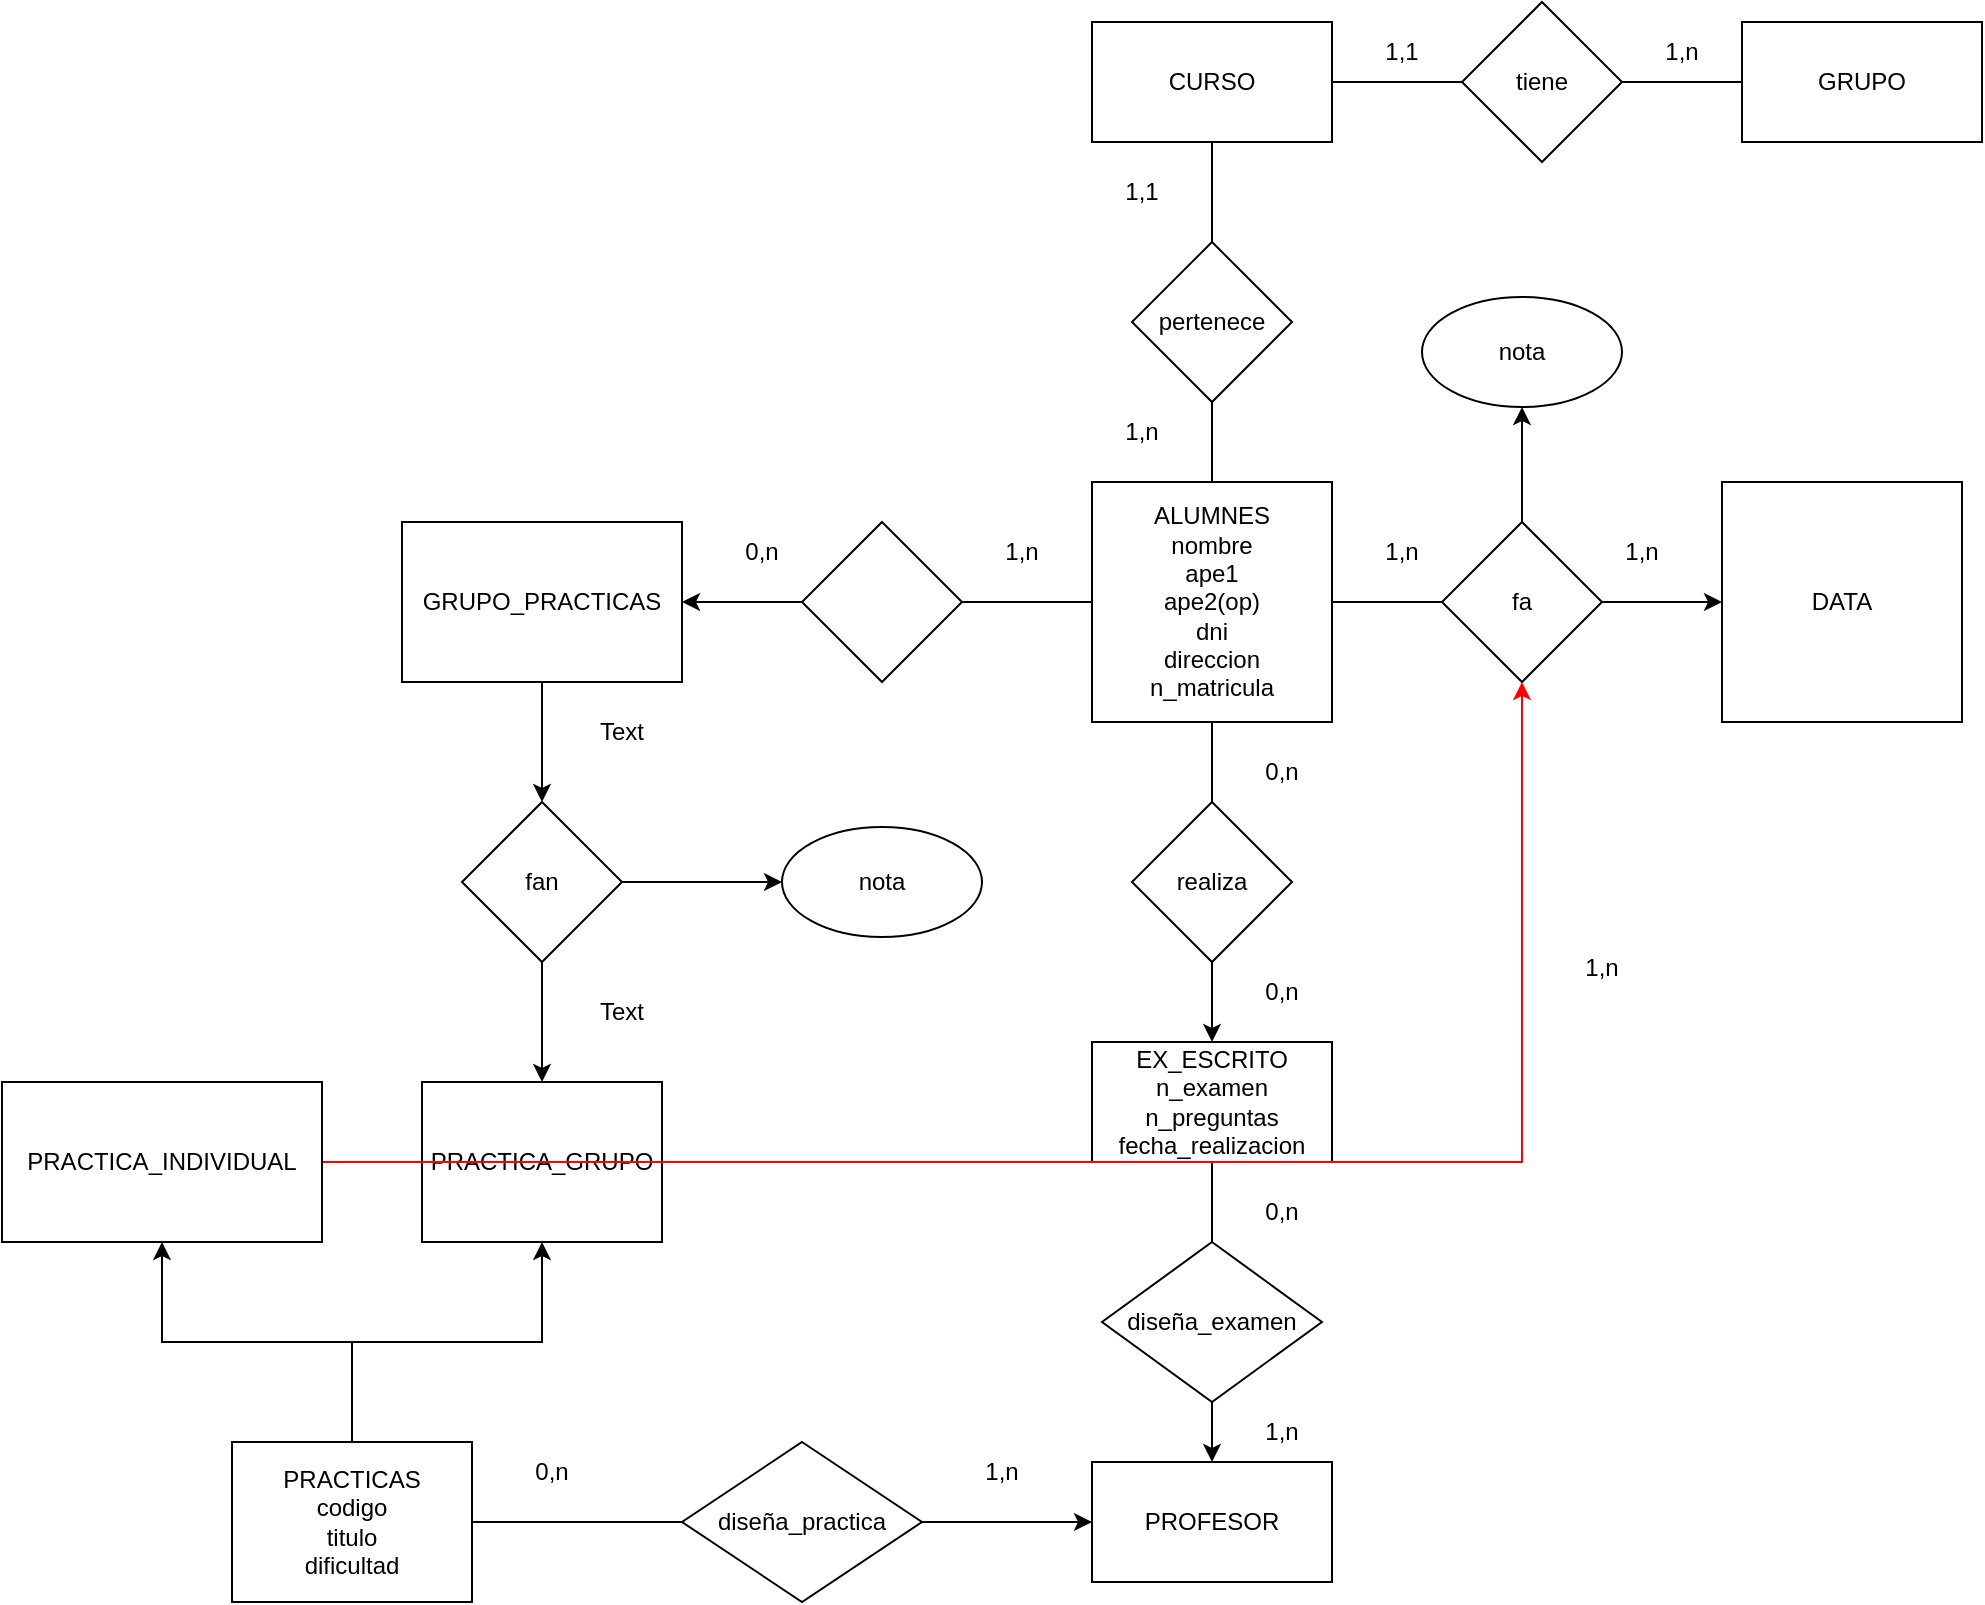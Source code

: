 <mxfile version="20.6.2" type="device"><diagram id="R2lEEEUBdFMjLlhIrx00" name="Page-1"><mxGraphModel dx="1851" dy="1164" grid="1" gridSize="10" guides="1" tooltips="1" connect="1" arrows="1" fold="1" page="1" pageScale="1" pageWidth="850" pageHeight="1100" math="0" shadow="0" extFonts="Permanent Marker^https://fonts.googleapis.com/css?family=Permanent+Marker"><root><mxCell id="0"/><mxCell id="1" parent="0"/><mxCell id="Wxd6TbOTFjZyD73ob4ai-2" value="" style="edgeStyle=orthogonalEdgeStyle;rounded=0;orthogonalLoop=1;jettySize=auto;html=1;" edge="1" parent="1" source="SgxwjTs0Olji9ar6qyPI-1" target="Wxd6TbOTFjZyD73ob4ai-1"><mxGeometry relative="1" as="geometry"/></mxCell><mxCell id="Wxd6TbOTFjZyD73ob4ai-31" style="edgeStyle=orthogonalEdgeStyle;rounded=0;orthogonalLoop=1;jettySize=auto;html=1;startArrow=none;" edge="1" parent="1" source="Wxd6TbOTFjZyD73ob4ai-32" target="Wxd6TbOTFjZyD73ob4ai-30"><mxGeometry relative="1" as="geometry"/></mxCell><mxCell id="Wxd6TbOTFjZyD73ob4ai-43" style="edgeStyle=orthogonalEdgeStyle;rounded=0;orthogonalLoop=1;jettySize=auto;html=1;startArrow=none;" edge="1" parent="1" source="Wxd6TbOTFjZyD73ob4ai-44" target="Wxd6TbOTFjZyD73ob4ai-42"><mxGeometry relative="1" as="geometry"/></mxCell><mxCell id="SgxwjTs0Olji9ar6qyPI-1" value="ALUMNES&lt;br&gt;nombre&lt;br&gt;ape1&lt;br&gt;ape2(op)&lt;br&gt;dni&lt;br&gt;direccion&lt;br&gt;n_matricula" style="rounded=0;whiteSpace=wrap;html=1;" parent="1" vertex="1"><mxGeometry x="365" y="320" width="120" height="120" as="geometry"/></mxCell><mxCell id="SgxwjTs0Olji9ar6qyPI-2" value="CURSO" style="rounded=0;whiteSpace=wrap;html=1;" parent="1" vertex="1"><mxGeometry x="365" y="90" width="120" height="60" as="geometry"/></mxCell><mxCell id="SgxwjTs0Olji9ar6qyPI-4" value="GRUPO" style="rounded=0;whiteSpace=wrap;html=1;" parent="1" vertex="1"><mxGeometry x="690" y="90" width="120" height="60" as="geometry"/></mxCell><mxCell id="SgxwjTs0Olji9ar6qyPI-5" value="" style="endArrow=none;html=1;rounded=0;entryX=0.5;entryY=1;entryDx=0;entryDy=0;exitX=0.5;exitY=0;exitDx=0;exitDy=0;startArrow=none;" parent="1" source="SgxwjTs0Olji9ar6qyPI-9" target="SgxwjTs0Olji9ar6qyPI-2" edge="1"><mxGeometry width="50" height="50" relative="1" as="geometry"><mxPoint x="400" y="450" as="sourcePoint"/><mxPoint x="450" y="390" as="targetPoint"/></mxGeometry></mxCell><mxCell id="SgxwjTs0Olji9ar6qyPI-6" value="" style="endArrow=none;html=1;rounded=0;entryX=0;entryY=0.5;entryDx=0;entryDy=0;exitX=1;exitY=0.5;exitDx=0;exitDy=0;startArrow=none;" parent="1" source="SgxwjTs0Olji9ar6qyPI-7" target="SgxwjTs0Olji9ar6qyPI-4" edge="1"><mxGeometry width="50" height="50" relative="1" as="geometry"><mxPoint x="400" y="440" as="sourcePoint"/><mxPoint x="450" y="390" as="targetPoint"/></mxGeometry></mxCell><mxCell id="SgxwjTs0Olji9ar6qyPI-7" value="tiene" style="rhombus;whiteSpace=wrap;html=1;" parent="1" vertex="1"><mxGeometry x="550" y="80" width="80" height="80" as="geometry"/></mxCell><mxCell id="SgxwjTs0Olji9ar6qyPI-8" value="" style="endArrow=none;html=1;rounded=0;entryX=0;entryY=0.5;entryDx=0;entryDy=0;exitX=1;exitY=0.5;exitDx=0;exitDy=0;" parent="1" source="SgxwjTs0Olji9ar6qyPI-2" target="SgxwjTs0Olji9ar6qyPI-7" edge="1"><mxGeometry width="50" height="50" relative="1" as="geometry"><mxPoint x="485" y="120" as="sourcePoint"/><mxPoint x="690" y="120" as="targetPoint"/></mxGeometry></mxCell><mxCell id="SgxwjTs0Olji9ar6qyPI-9" value="pertenece" style="rhombus;whiteSpace=wrap;html=1;" parent="1" vertex="1"><mxGeometry x="385" y="200" width="80" height="80" as="geometry"/></mxCell><mxCell id="SgxwjTs0Olji9ar6qyPI-10" value="" style="endArrow=none;html=1;rounded=0;entryX=0.5;entryY=1;entryDx=0;entryDy=0;exitX=0.5;exitY=0;exitDx=0;exitDy=0;" parent="1" source="SgxwjTs0Olji9ar6qyPI-1" target="SgxwjTs0Olji9ar6qyPI-9" edge="1"><mxGeometry width="50" height="50" relative="1" as="geometry"><mxPoint x="425" y="300.0" as="sourcePoint"/><mxPoint x="425" y="150" as="targetPoint"/></mxGeometry></mxCell><mxCell id="SgxwjTs0Olji9ar6qyPI-11" value="1,n" style="text;html=1;strokeColor=none;fillColor=none;align=center;verticalAlign=middle;whiteSpace=wrap;rounded=0;" parent="1" vertex="1"><mxGeometry x="360" y="280" width="60" height="30" as="geometry"/></mxCell><mxCell id="SgxwjTs0Olji9ar6qyPI-12" value="1,1" style="text;html=1;strokeColor=none;fillColor=none;align=center;verticalAlign=middle;whiteSpace=wrap;rounded=0;" parent="1" vertex="1"><mxGeometry x="360" y="160" width="60" height="30" as="geometry"/></mxCell><mxCell id="SgxwjTs0Olji9ar6qyPI-13" value="1,1" style="text;html=1;strokeColor=none;fillColor=none;align=center;verticalAlign=middle;whiteSpace=wrap;rounded=0;" parent="1" vertex="1"><mxGeometry x="490" y="90" width="60" height="30" as="geometry"/></mxCell><mxCell id="SgxwjTs0Olji9ar6qyPI-14" value="1,n" style="text;html=1;strokeColor=none;fillColor=none;align=center;verticalAlign=middle;whiteSpace=wrap;rounded=0;" parent="1" vertex="1"><mxGeometry x="630" y="90" width="60" height="30" as="geometry"/></mxCell><mxCell id="Wxd6TbOTFjZyD73ob4ai-6" value="" style="edgeStyle=orthogonalEdgeStyle;rounded=0;orthogonalLoop=1;jettySize=auto;html=1;entryX=0.5;entryY=0;entryDx=0;entryDy=0;" edge="1" parent="1" source="Wxd6TbOTFjZyD73ob4ai-1" target="Wxd6TbOTFjZyD73ob4ai-66"><mxGeometry relative="1" as="geometry"><mxPoint x="340" y="770" as="targetPoint"/></mxGeometry></mxCell><mxCell id="Wxd6TbOTFjZyD73ob4ai-1" value="EX_ESCRITO&lt;br&gt;n_examen&lt;br&gt;n_preguntas&lt;br&gt;fecha_realizacion" style="whiteSpace=wrap;html=1;rounded=0;" vertex="1" parent="1"><mxGeometry x="365" y="600" width="120" height="60" as="geometry"/></mxCell><mxCell id="Wxd6TbOTFjZyD73ob4ai-7" value="diseña_examen" style="rhombus;whiteSpace=wrap;html=1;" vertex="1" parent="1"><mxGeometry x="370" y="700" width="110" height="80" as="geometry"/></mxCell><mxCell id="Wxd6TbOTFjZyD73ob4ai-8" value="realiza" style="rhombus;whiteSpace=wrap;html=1;" vertex="1" parent="1"><mxGeometry x="385" y="480" width="80" height="80" as="geometry"/></mxCell><mxCell id="Wxd6TbOTFjZyD73ob4ai-9" value="1,n" style="text;html=1;strokeColor=none;fillColor=none;align=center;verticalAlign=middle;whiteSpace=wrap;rounded=0;" vertex="1" parent="1"><mxGeometry x="430" y="780" width="60" height="30" as="geometry"/></mxCell><mxCell id="Wxd6TbOTFjZyD73ob4ai-10" value="0,n" style="text;html=1;strokeColor=none;fillColor=none;align=center;verticalAlign=middle;whiteSpace=wrap;rounded=0;" vertex="1" parent="1"><mxGeometry x="430" y="670" width="60" height="30" as="geometry"/></mxCell><mxCell id="Wxd6TbOTFjZyD73ob4ai-11" value="0,n" style="text;html=1;strokeColor=none;fillColor=none;align=center;verticalAlign=middle;whiteSpace=wrap;rounded=0;" vertex="1" parent="1"><mxGeometry x="430" y="450" width="60" height="30" as="geometry"/></mxCell><mxCell id="Wxd6TbOTFjZyD73ob4ai-12" value="0,n" style="text;html=1;strokeColor=none;fillColor=none;align=center;verticalAlign=middle;whiteSpace=wrap;rounded=0;" vertex="1" parent="1"><mxGeometry x="430" y="560" width="60" height="30" as="geometry"/></mxCell><mxCell id="Wxd6TbOTFjZyD73ob4ai-71" style="edgeStyle=orthogonalEdgeStyle;rounded=0;orthogonalLoop=1;jettySize=auto;html=1;entryX=0.5;entryY=0;entryDx=0;entryDy=0;" edge="1" parent="1" source="Wxd6TbOTFjZyD73ob4ai-30" target="Wxd6TbOTFjZyD73ob4ai-59"><mxGeometry relative="1" as="geometry"/></mxCell><mxCell id="Wxd6TbOTFjZyD73ob4ai-30" value="GRUPO_PRACTICAS" style="rounded=0;whiteSpace=wrap;html=1;" vertex="1" parent="1"><mxGeometry x="20" y="340" width="140" height="80" as="geometry"/></mxCell><mxCell id="Wxd6TbOTFjZyD73ob4ai-32" value="" style="rhombus;whiteSpace=wrap;html=1;" vertex="1" parent="1"><mxGeometry x="220" y="340" width="80" height="80" as="geometry"/></mxCell><mxCell id="Wxd6TbOTFjZyD73ob4ai-33" value="" style="edgeStyle=orthogonalEdgeStyle;rounded=0;orthogonalLoop=1;jettySize=auto;html=1;endArrow=none;" edge="1" parent="1" source="SgxwjTs0Olji9ar6qyPI-1" target="Wxd6TbOTFjZyD73ob4ai-32"><mxGeometry relative="1" as="geometry"><mxPoint x="365" y="380.0" as="sourcePoint"/><mxPoint x="160" y="380.0" as="targetPoint"/></mxGeometry></mxCell><mxCell id="Wxd6TbOTFjZyD73ob4ai-39" value="0,n" style="text;html=1;strokeColor=none;fillColor=none;align=center;verticalAlign=middle;whiteSpace=wrap;rounded=0;" vertex="1" parent="1"><mxGeometry x="170" y="340" width="60" height="30" as="geometry"/></mxCell><mxCell id="Wxd6TbOTFjZyD73ob4ai-40" value="1,n" style="text;html=1;strokeColor=none;fillColor=none;align=center;verticalAlign=middle;whiteSpace=wrap;rounded=0;" vertex="1" parent="1"><mxGeometry x="300" y="340" width="60" height="30" as="geometry"/></mxCell><mxCell id="Wxd6TbOTFjZyD73ob4ai-42" value="DATA" style="rounded=0;whiteSpace=wrap;html=1;" vertex="1" parent="1"><mxGeometry x="680" y="320" width="120" height="120" as="geometry"/></mxCell><mxCell id="Wxd6TbOTFjZyD73ob4ai-50" value="" style="edgeStyle=orthogonalEdgeStyle;rounded=0;orthogonalLoop=1;jettySize=auto;html=1;" edge="1" parent="1" source="Wxd6TbOTFjZyD73ob4ai-44" target="Wxd6TbOTFjZyD73ob4ai-49"><mxGeometry relative="1" as="geometry"/></mxCell><mxCell id="Wxd6TbOTFjZyD73ob4ai-44" value="fa" style="rhombus;whiteSpace=wrap;html=1;" vertex="1" parent="1"><mxGeometry x="540" y="340" width="80" height="80" as="geometry"/></mxCell><mxCell id="Wxd6TbOTFjZyD73ob4ai-45" value="" style="edgeStyle=orthogonalEdgeStyle;rounded=0;orthogonalLoop=1;jettySize=auto;html=1;endArrow=none;" edge="1" parent="1" source="SgxwjTs0Olji9ar6qyPI-1" target="Wxd6TbOTFjZyD73ob4ai-44"><mxGeometry relative="1" as="geometry"><mxPoint x="485" y="380" as="sourcePoint"/><mxPoint x="650" y="380" as="targetPoint"/></mxGeometry></mxCell><mxCell id="Wxd6TbOTFjZyD73ob4ai-46" value="1,n" style="text;html=1;strokeColor=none;fillColor=none;align=center;verticalAlign=middle;whiteSpace=wrap;rounded=0;" vertex="1" parent="1"><mxGeometry x="610" y="340" width="60" height="30" as="geometry"/></mxCell><mxCell id="Wxd6TbOTFjZyD73ob4ai-47" value="1,n" style="text;html=1;strokeColor=none;fillColor=none;align=center;verticalAlign=middle;whiteSpace=wrap;rounded=0;" vertex="1" parent="1"><mxGeometry x="490" y="340" width="60" height="30" as="geometry"/></mxCell><mxCell id="Wxd6TbOTFjZyD73ob4ai-49" value="nota" style="ellipse;whiteSpace=wrap;html=1;" vertex="1" parent="1"><mxGeometry x="530" y="227.5" width="100" height="55" as="geometry"/></mxCell><mxCell id="Wxd6TbOTFjZyD73ob4ai-72" style="edgeStyle=orthogonalEdgeStyle;rounded=0;orthogonalLoop=1;jettySize=auto;html=1;entryX=0;entryY=0.5;entryDx=0;entryDy=0;" edge="1" parent="1" source="Wxd6TbOTFjZyD73ob4ai-59" target="Wxd6TbOTFjZyD73ob4ai-60"><mxGeometry relative="1" as="geometry"/></mxCell><mxCell id="Wxd6TbOTFjZyD73ob4ai-73" style="edgeStyle=orthogonalEdgeStyle;rounded=0;orthogonalLoop=1;jettySize=auto;html=1;entryX=0.5;entryY=0;entryDx=0;entryDy=0;" edge="1" parent="1" source="Wxd6TbOTFjZyD73ob4ai-59" target="Wxd6TbOTFjZyD73ob4ai-61"><mxGeometry relative="1" as="geometry"/></mxCell><mxCell id="Wxd6TbOTFjZyD73ob4ai-59" value="fan" style="rhombus;whiteSpace=wrap;html=1;" vertex="1" parent="1"><mxGeometry x="50" y="480" width="80" height="80" as="geometry"/></mxCell><mxCell id="Wxd6TbOTFjZyD73ob4ai-60" value="nota" style="ellipse;whiteSpace=wrap;html=1;" vertex="1" parent="1"><mxGeometry x="210" y="492.5" width="100" height="55" as="geometry"/></mxCell><mxCell id="Wxd6TbOTFjZyD73ob4ai-61" value="PRACTICA_GRUPO" style="rounded=0;whiteSpace=wrap;html=1;" vertex="1" parent="1"><mxGeometry x="30" y="620" width="120" height="80" as="geometry"/></mxCell><mxCell id="Wxd6TbOTFjZyD73ob4ai-82" style="edgeStyle=orthogonalEdgeStyle;rounded=0;orthogonalLoop=1;jettySize=auto;html=1;entryX=0.5;entryY=1;entryDx=0;entryDy=0;strokeColor=#FF0000;" edge="1" parent="1" source="Wxd6TbOTFjZyD73ob4ai-62" target="Wxd6TbOTFjZyD73ob4ai-44"><mxGeometry relative="1" as="geometry"/></mxCell><mxCell id="Wxd6TbOTFjZyD73ob4ai-62" value="PRACTICA_INDIVIDUAL" style="rounded=0;whiteSpace=wrap;html=1;" vertex="1" parent="1"><mxGeometry x="-180" y="620" width="160" height="80" as="geometry"/></mxCell><mxCell id="Wxd6TbOTFjZyD73ob4ai-64" style="edgeStyle=orthogonalEdgeStyle;rounded=0;orthogonalLoop=1;jettySize=auto;html=1;entryX=0;entryY=0.5;entryDx=0;entryDy=0;startArrow=none;" edge="1" parent="1" source="Wxd6TbOTFjZyD73ob4ai-67" target="Wxd6TbOTFjZyD73ob4ai-66"><mxGeometry relative="1" as="geometry"/></mxCell><mxCell id="Wxd6TbOTFjZyD73ob4ai-74" style="edgeStyle=orthogonalEdgeStyle;rounded=0;orthogonalLoop=1;jettySize=auto;html=1;entryX=0.5;entryY=1;entryDx=0;entryDy=0;" edge="1" parent="1" source="Wxd6TbOTFjZyD73ob4ai-65" target="Wxd6TbOTFjZyD73ob4ai-61"><mxGeometry relative="1" as="geometry"/></mxCell><mxCell id="Wxd6TbOTFjZyD73ob4ai-75" style="edgeStyle=orthogonalEdgeStyle;rounded=0;orthogonalLoop=1;jettySize=auto;html=1;entryX=0.5;entryY=1;entryDx=0;entryDy=0;" edge="1" parent="1" source="Wxd6TbOTFjZyD73ob4ai-65" target="Wxd6TbOTFjZyD73ob4ai-62"><mxGeometry relative="1" as="geometry"/></mxCell><mxCell id="Wxd6TbOTFjZyD73ob4ai-65" value="PRACTICAS&lt;br&gt;codigo&lt;br&gt;titulo&lt;br&gt;dificultad" style="rounded=0;whiteSpace=wrap;html=1;" vertex="1" parent="1"><mxGeometry x="-65" y="800" width="120" height="80" as="geometry"/></mxCell><mxCell id="Wxd6TbOTFjZyD73ob4ai-66" value="PROFESOR" style="whiteSpace=wrap;html=1;rounded=0;" vertex="1" parent="1"><mxGeometry x="365" y="810" width="120" height="60" as="geometry"/></mxCell><mxCell id="Wxd6TbOTFjZyD73ob4ai-67" value="diseña_practica" style="rhombus;whiteSpace=wrap;html=1;" vertex="1" parent="1"><mxGeometry x="160" y="800" width="120" height="80" as="geometry"/></mxCell><mxCell id="Wxd6TbOTFjZyD73ob4ai-68" value="" style="edgeStyle=orthogonalEdgeStyle;rounded=0;orthogonalLoop=1;jettySize=auto;html=1;entryX=0;entryY=0.5;entryDx=0;entryDy=0;endArrow=none;" edge="1" parent="1" source="Wxd6TbOTFjZyD73ob4ai-65" target="Wxd6TbOTFjZyD73ob4ai-67"><mxGeometry relative="1" as="geometry"><mxPoint x="55.0" y="840" as="sourcePoint"/><mxPoint x="265" y="840" as="targetPoint"/></mxGeometry></mxCell><mxCell id="Wxd6TbOTFjZyD73ob4ai-69" value="0,n" style="text;html=1;strokeColor=none;fillColor=none;align=center;verticalAlign=middle;whiteSpace=wrap;rounded=0;" vertex="1" parent="1"><mxGeometry x="65" y="800" width="60" height="30" as="geometry"/></mxCell><mxCell id="Wxd6TbOTFjZyD73ob4ai-70" value="1,n" style="text;html=1;strokeColor=none;fillColor=none;align=center;verticalAlign=middle;whiteSpace=wrap;rounded=0;" vertex="1" parent="1"><mxGeometry x="290" y="800" width="60" height="30" as="geometry"/></mxCell><mxCell id="Wxd6TbOTFjZyD73ob4ai-77" value="Text" style="text;html=1;strokeColor=none;fillColor=none;align=center;verticalAlign=middle;whiteSpace=wrap;rounded=0;" vertex="1" parent="1"><mxGeometry x="100" y="570" width="60" height="30" as="geometry"/></mxCell><mxCell id="Wxd6TbOTFjZyD73ob4ai-78" value="Text" style="text;html=1;strokeColor=none;fillColor=none;align=center;verticalAlign=middle;whiteSpace=wrap;rounded=0;" vertex="1" parent="1"><mxGeometry x="100" y="430" width="60" height="30" as="geometry"/></mxCell><mxCell id="Wxd6TbOTFjZyD73ob4ai-83" value="1,n" style="text;html=1;strokeColor=none;fillColor=none;align=center;verticalAlign=middle;whiteSpace=wrap;rounded=0;" vertex="1" parent="1"><mxGeometry x="590" y="547.5" width="60" height="30" as="geometry"/></mxCell></root></mxGraphModel></diagram></mxfile>